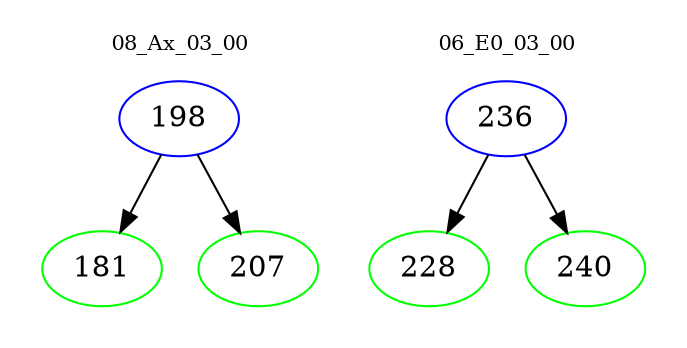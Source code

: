 digraph{
subgraph cluster_0 {
color = white
label = "08_Ax_03_00";
fontsize=10;
T0_198 [label="198", color="blue"]
T0_198 -> T0_181 [color="black"]
T0_181 [label="181", color="green"]
T0_198 -> T0_207 [color="black"]
T0_207 [label="207", color="green"]
}
subgraph cluster_1 {
color = white
label = "06_E0_03_00";
fontsize=10;
T1_236 [label="236", color="blue"]
T1_236 -> T1_228 [color="black"]
T1_228 [label="228", color="green"]
T1_236 -> T1_240 [color="black"]
T1_240 [label="240", color="green"]
}
}
